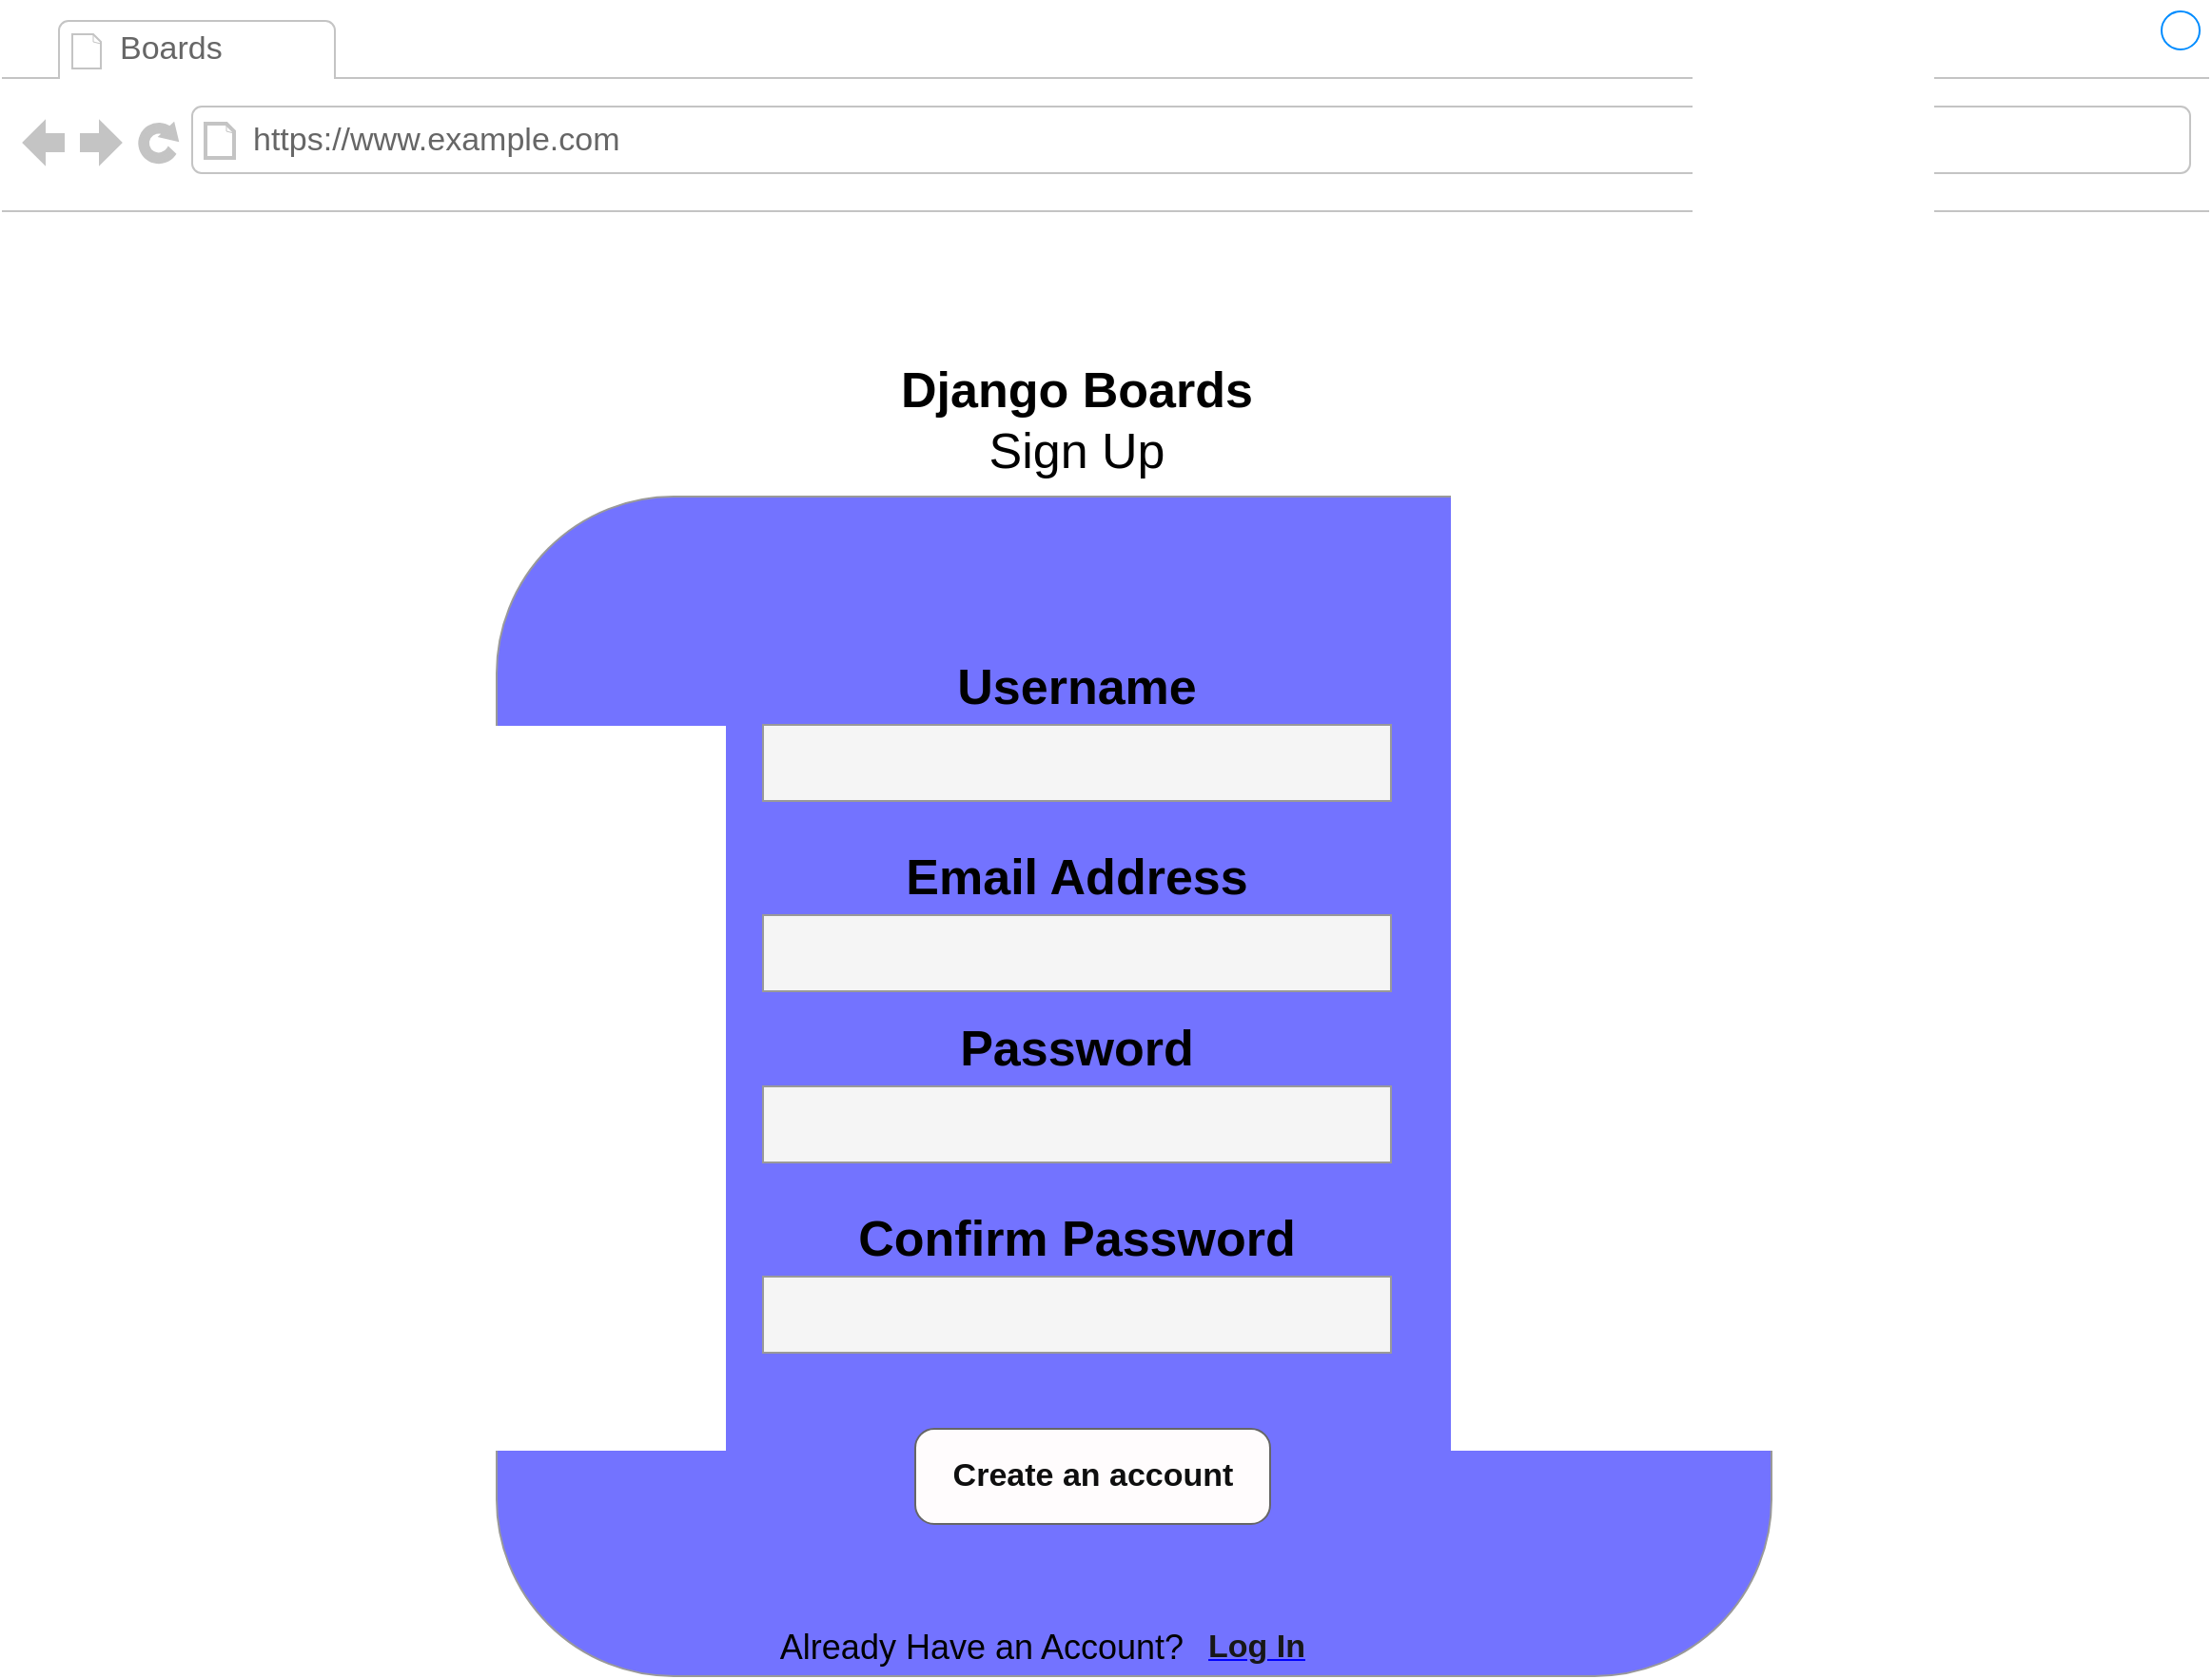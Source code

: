 <mxfile version="14.2.4" type="device"><diagram id="piDafpqhtRUU5qUU-vj8" name="Page-1"><mxGraphModel dx="1483" dy="747" grid="1" gridSize="10" guides="1" tooltips="1" connect="1" arrows="1" fold="1" page="1" pageScale="1" pageWidth="827" pageHeight="1169" math="0" shadow="0"><root><mxCell id="0"/><mxCell id="1" parent="0"/><mxCell id="8962rQQDY3VNNf6We3Pp-1" value="sas" style="strokeWidth=1;shadow=0;dashed=0;align=center;html=1;shape=mxgraph.mockup.containers.browserWindow;rSize=0;strokeColor2=#008cff;strokeColor3=#c4c4c4;mainText=,;recursiveResize=0;strokeColor=#FFFFFF;fontColor=#FFFFFF;" parent="1" vertex="1"><mxGeometry width="1160" height="880" as="geometry"/></mxCell><mxCell id="8962rQQDY3VNNf6We3Pp-2" value="Boards" style="strokeWidth=1;shadow=0;dashed=0;align=center;html=1;shape=mxgraph.mockup.containers.anchor;fontSize=17;fontColor=#666666;align=left;" parent="8962rQQDY3VNNf6We3Pp-1" vertex="1"><mxGeometry x="60" y="12" width="110" height="26" as="geometry"/></mxCell><mxCell id="8962rQQDY3VNNf6We3Pp-3" value="https://www.example.com" style="strokeWidth=1;shadow=0;dashed=0;align=center;html=1;shape=mxgraph.mockup.containers.anchor;rSize=0;fontSize=17;fontColor=#666666;align=left;" parent="8962rQQDY3VNNf6We3Pp-1" vertex="1"><mxGeometry x="130" y="60" width="250" height="26" as="geometry"/></mxCell><mxCell id="DKm7QNu20y-7HjFpIN77-21" value="" style="rounded=1;whiteSpace=wrap;html=1;strokeColor=#999999;fillColor=#7373FF;" vertex="1" parent="8962rQQDY3VNNf6We3Pp-1"><mxGeometry x="260" y="260" width="670" height="620" as="geometry"/></mxCell><mxCell id="DKm7QNu20y-7HjFpIN77-22" value="&lt;font size=&quot;1&quot;&gt;&lt;span style=&quot;font-size: 26px&quot;&gt;&lt;b&gt;Django Boards&lt;/b&gt;&lt;br&gt;Sign Up&lt;br&gt;&lt;/span&gt;&lt;/font&gt;" style="text;html=1;strokeColor=none;fillColor=none;align=center;verticalAlign=middle;whiteSpace=wrap;rounded=0;" vertex="1" parent="8962rQQDY3VNNf6We3Pp-1"><mxGeometry x="435" y="210" width="260" height="20" as="geometry"/></mxCell><mxCell id="DKm7QNu20y-7HjFpIN77-23" value="" style="rounded=0;whiteSpace=wrap;html=1;strokeColor=#999999;fillColor=#F5F5F5;" vertex="1" parent="8962rQQDY3VNNf6We3Pp-1"><mxGeometry x="400" y="380" width="330" height="40" as="geometry"/></mxCell><mxCell id="DKm7QNu20y-7HjFpIN77-24" value="" style="rounded=0;whiteSpace=wrap;html=1;strokeColor=#999999;fillColor=#F5F5F5;" vertex="1" parent="8962rQQDY3VNNf6We3Pp-1"><mxGeometry x="400" y="480" width="330" height="40" as="geometry"/></mxCell><mxCell id="DKm7QNu20y-7HjFpIN77-25" value="&lt;font size=&quot;1&quot;&gt;&lt;span style=&quot;font-size: 26px&quot;&gt;&lt;b&gt;Username&lt;/b&gt;&lt;br&gt;&lt;/span&gt;&lt;/font&gt;" style="text;html=1;strokeColor=none;fillColor=none;align=center;verticalAlign=middle;whiteSpace=wrap;rounded=0;" vertex="1" parent="8962rQQDY3VNNf6We3Pp-1"><mxGeometry x="435" y="350" width="260" height="20" as="geometry"/></mxCell><mxCell id="DKm7QNu20y-7HjFpIN77-26" value="&lt;font size=&quot;1&quot;&gt;&lt;span style=&quot;font-size: 26px&quot;&gt;&lt;b&gt;Email Address&lt;/b&gt;&lt;br&gt;&lt;/span&gt;&lt;/font&gt;" style="text;html=1;strokeColor=none;fillColor=none;align=center;verticalAlign=middle;whiteSpace=wrap;rounded=0;" vertex="1" parent="8962rQQDY3VNNf6We3Pp-1"><mxGeometry x="435" y="450" width="260" height="20" as="geometry"/></mxCell><mxCell id="DKm7QNu20y-7HjFpIN77-27" value="&lt;font color=&quot;#0f0f0f&quot;&gt;Create an account&lt;/font&gt;" style="strokeWidth=1;shadow=0;dashed=0;align=center;html=1;shape=mxgraph.mockup.buttons.button;strokeColor=#666666;fontColor=#ffffff;mainText=;buttonStyle=round;fontSize=17;fontStyle=1;whiteSpace=wrap;fillColor=#FFFCFD;" vertex="1" parent="8962rQQDY3VNNf6We3Pp-1"><mxGeometry x="480" y="750" width="186.5" height="50" as="geometry"/></mxCell><mxCell id="DKm7QNu20y-7HjFpIN77-28" value="&lt;font color=&quot;#171717&quot;&gt;&lt;b&gt;Log In&lt;/b&gt;&lt;/font&gt;" style="shape=rectangle;strokeColor=none;fillColor=none;linkText=;fontSize=17;fontColor=#0000ff;fontStyle=4;html=1;align=center;" vertex="1" parent="8962rQQDY3VNNf6We3Pp-1"><mxGeometry x="583.5" y="850" width="150" height="30" as="geometry"/></mxCell><mxCell id="DKm7QNu20y-7HjFpIN77-29" value="&lt;font style=&quot;font-size: 18px&quot;&gt;Already Have an Account?&lt;/font&gt;" style="text;html=1;strokeColor=none;fillColor=none;align=center;verticalAlign=middle;whiteSpace=wrap;rounded=0;" vertex="1" parent="8962rQQDY3VNNf6We3Pp-1"><mxGeometry x="390" y="855" width="250" height="20" as="geometry"/></mxCell><mxCell id="DKm7QNu20y-7HjFpIN77-31" value="" style="rounded=0;whiteSpace=wrap;html=1;strokeColor=#999999;fillColor=#F5F5F5;" vertex="1" parent="8962rQQDY3VNNf6We3Pp-1"><mxGeometry x="400" y="570" width="330" height="40" as="geometry"/></mxCell><mxCell id="DKm7QNu20y-7HjFpIN77-32" value="" style="rounded=0;whiteSpace=wrap;html=1;strokeColor=#999999;fillColor=#F5F5F5;" vertex="1" parent="8962rQQDY3VNNf6We3Pp-1"><mxGeometry x="400" y="670" width="330" height="40" as="geometry"/></mxCell><mxCell id="DKm7QNu20y-7HjFpIN77-33" value="&lt;font size=&quot;1&quot;&gt;&lt;span style=&quot;font-size: 26px&quot;&gt;&lt;b&gt;Password&lt;/b&gt;&lt;br&gt;&lt;/span&gt;&lt;/font&gt;" style="text;html=1;strokeColor=none;fillColor=none;align=center;verticalAlign=middle;whiteSpace=wrap;rounded=0;" vertex="1" parent="8962rQQDY3VNNf6We3Pp-1"><mxGeometry x="435" y="540" width="260" height="20" as="geometry"/></mxCell><mxCell id="DKm7QNu20y-7HjFpIN77-34" value="&lt;font size=&quot;1&quot;&gt;&lt;span style=&quot;font-size: 26px&quot;&gt;&lt;b&gt;Confirm Password&lt;/b&gt;&lt;br&gt;&lt;/span&gt;&lt;/font&gt;" style="text;html=1;strokeColor=none;fillColor=none;align=center;verticalAlign=middle;whiteSpace=wrap;rounded=0;" vertex="1" parent="8962rQQDY3VNNf6We3Pp-1"><mxGeometry x="435" y="640" width="260" height="20" as="geometry"/></mxCell></root></mxGraphModel></diagram></mxfile>